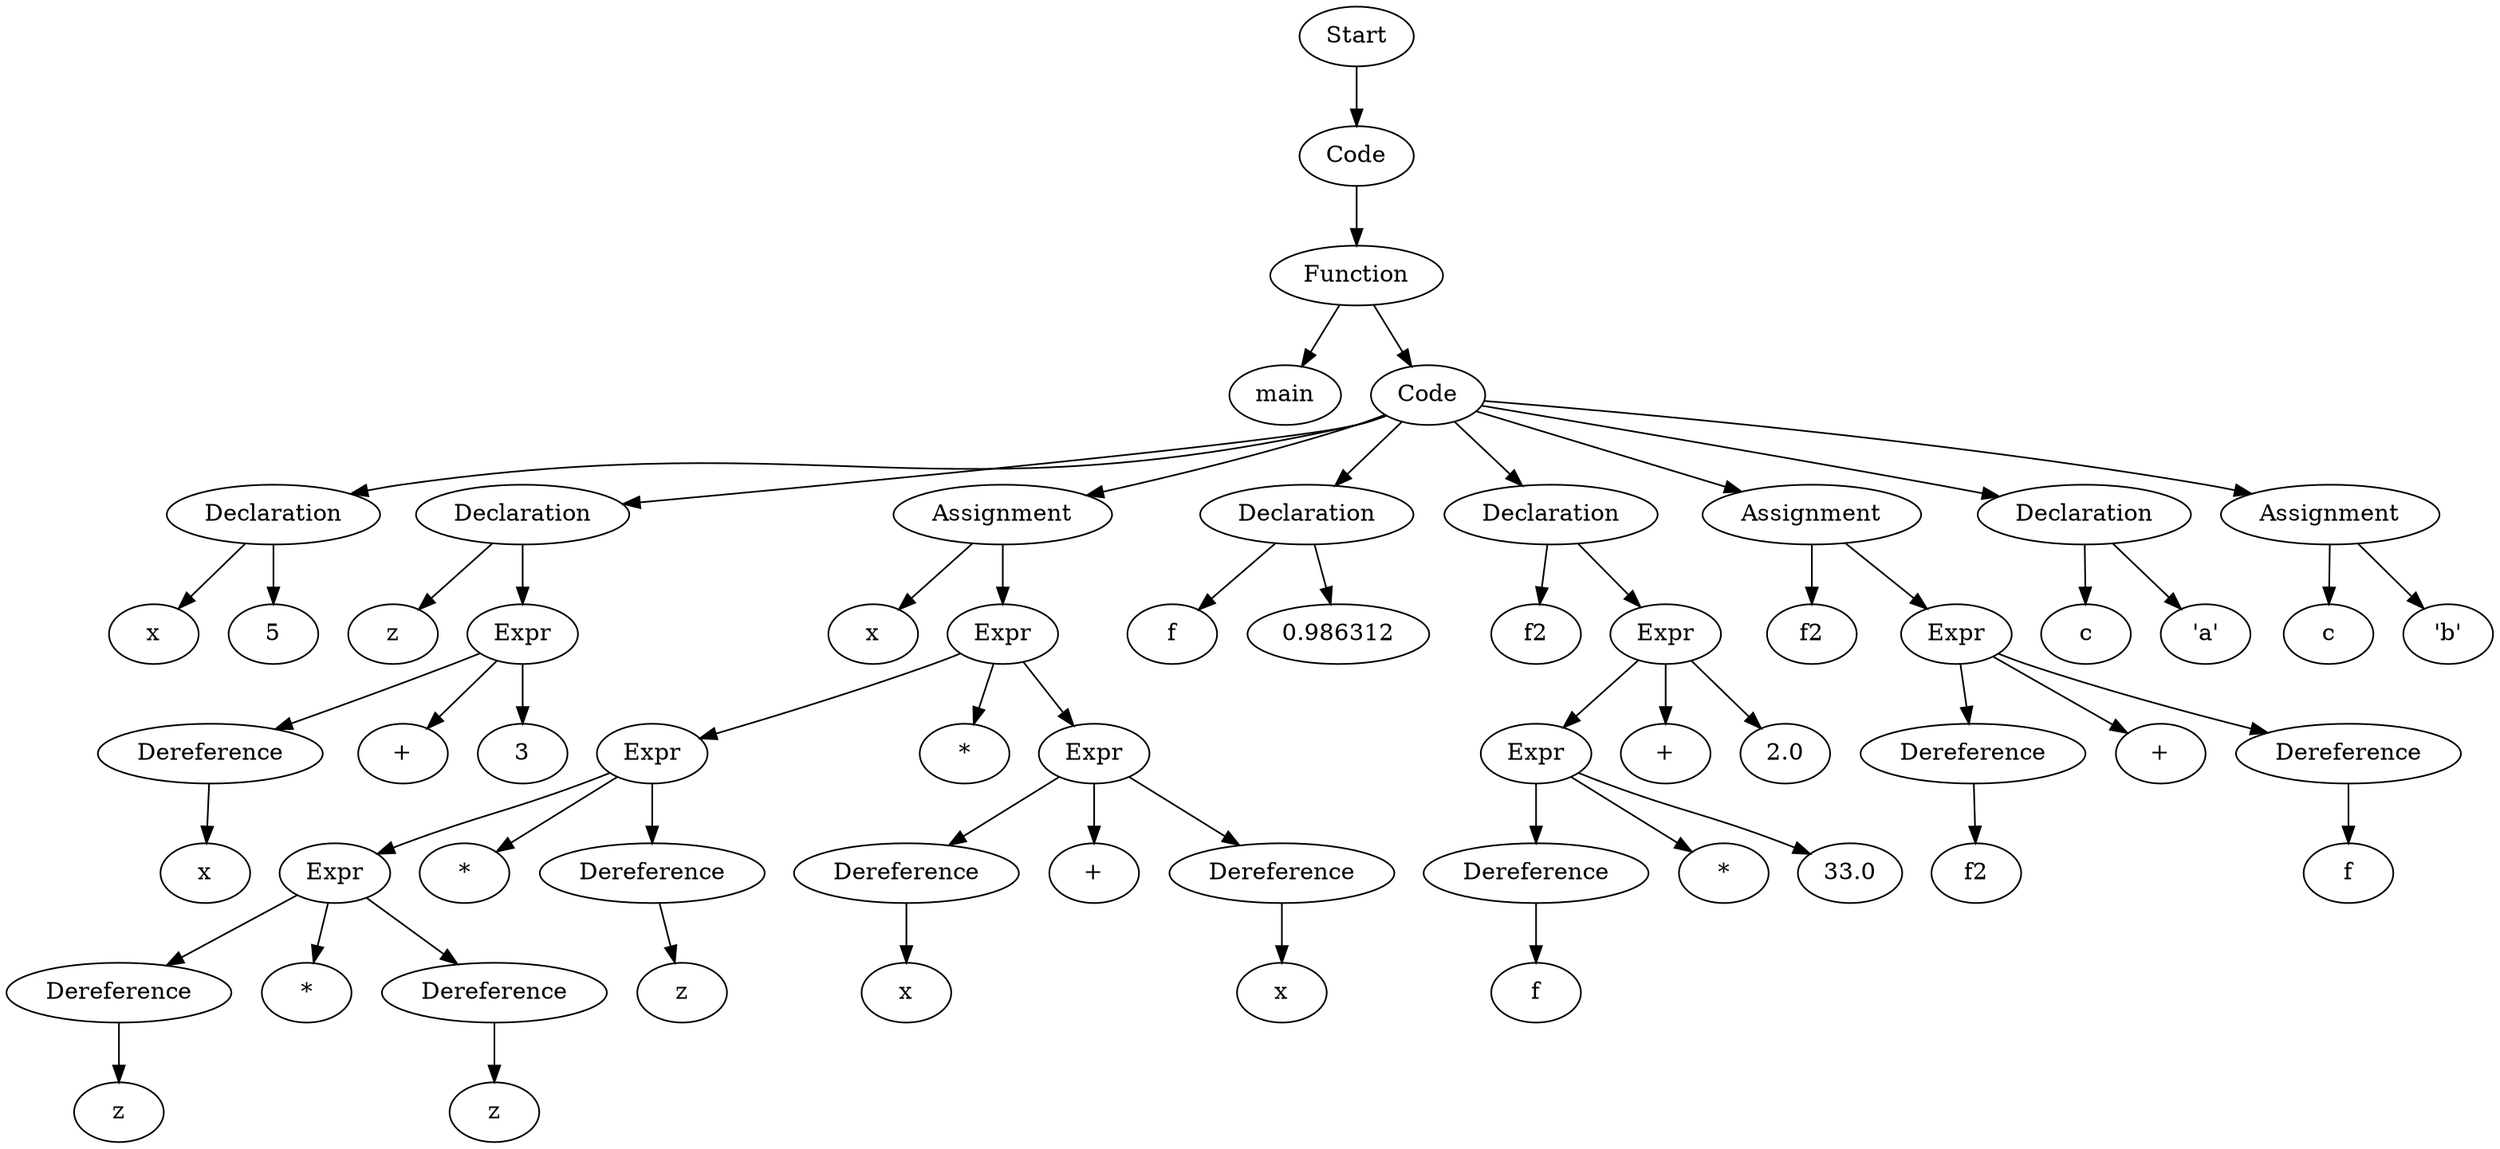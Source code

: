 digraph AST {
  "134272668362704" [label="Start"];
  "134272668362704" -> "134272668362560";
  "134272668362560" [label="Code"];
  "134272668362560" -> "134272668362224";
  "134272668362224" [label="Function"];
  "134272668362224" -> "134272668362512";
  "134272668362224" -> "134272668359968";
  "134272668362512" [label="main"];
  "134272668359968" [label="Code"];
  "134272668359968" -> "134272668362272";
  "134272668359968" -> "134272668354064";
  "134272668359968" -> "134272668356512";
  "134272668359968" -> "134272668366064";
  "134272668359968" -> "134272668357808";
  "134272668359968" -> "134272668356032";
  "134272668359968" -> "134272668352960";
  "134272668359968" -> "134272667733536";
  "134272668362272" [label="Declaration"];
  "134272668362272" -> "134272668358672";
  "134272668362272" -> "134272668360880";
  "134272668358672" [label="x"];
  "134272668360880" [label="5"];
  "134272668354064" [label="Declaration"];
  "134272668354064" -> "134272668354256";
  "134272668354064" -> "134272668359680";
  "134272668354256" [label="z"];
  "134272668359680" [label="Expr"];
  "134272668359680" -> "134272668360112";
  "134272668359680" -> "134272668289008";
  "134272668359680" -> "134272668364768";
  "134272668360112" [label="Dereference"];
  "134272668360112" -> "134272668291264";
  "134272668291264" [label="x"];
  "134272668289008" [label="+"];
  "134272668364768" [label="3"];
  "134272668356512" [label="Assignment"];
  "134272668356512" -> "134272668368080";
  "134272668356512" -> "134272668366448";
  "134272668368080" [label="x"];
  "134272668366448" [label="Expr"];
  "134272668366448" -> "134272668364432";
  "134272668366448" -> "134272668364624";
  "134272668366448" -> "134272668366352";
  "134272668364432" [label="Expr"];
  "134272668364432" -> "134272668365824";
  "134272668364432" -> "134272668365152";
  "134272668364432" -> "134272668367648";
  "134272668365824" [label="Expr"];
  "134272668365824" -> "134272668368032";
  "134272668365824" -> "134272668367264";
  "134272668365824" -> "134272668367744";
  "134272668368032" [label="Dereference"];
  "134272668368032" -> "134272668364576";
  "134272668364576" [label="z"];
  "134272668367264" [label="*"];
  "134272668367744" [label="Dereference"];
  "134272668367744" -> "134272668368176";
  "134272668368176" [label="z"];
  "134272668365152" [label="*"];
  "134272668367648" [label="Dereference"];
  "134272668367648" -> "134272668366544";
  "134272668366544" [label="z"];
  "134272668364624" [label="*"];
  "134272668366352" [label="Expr"];
  "134272668366352" -> "134272668359344";
  "134272668366352" -> "134272668368656";
  "134272668366352" -> "134272668367456";
  "134272668359344" [label="Dereference"];
  "134272668359344" -> "134272668368368";
  "134272668368368" [label="x"];
  "134272668368656" [label="+"];
  "134272668367456" [label="Dereference"];
  "134272668367456" -> "134272668358864";
  "134272668358864" [label="x"];
  "134272668366064" [label="Declaration"];
  "134272668366064" -> "134272668358480";
  "134272668366064" -> "134272668357712";
  "134272668358480" [label="f"];
  "134272668357712" [label="0.986312"];
  "134272668357808" [label="Declaration"];
  "134272668357808" -> "134272668353824";
  "134272668357808" -> "134272668356368";
  "134272668353824" [label="f2"];
  "134272668356368" [label="Expr"];
  "134272668356368" -> "134272668355984";
  "134272668356368" -> "134272668355744";
  "134272668356368" -> "134272668353776";
  "134272668355984" [label="Expr"];
  "134272668355984" -> "134272668366304";
  "134272668355984" -> "134272668361840";
  "134272668355984" -> "134272668354832";
  "134272668366304" [label="Dereference"];
  "134272668366304" -> "134272668355648";
  "134272668355648" [label="f"];
  "134272668361840" [label="*"];
  "134272668354832" [label="33.0"];
  "134272668355744" [label="+"];
  "134272668353776" [label="2.0"];
  "134272668356032" [label="Assignment"];
  "134272668356032" -> "134272668353680";
  "134272668356032" -> "134272668360928";
  "134272668353680" [label="f2"];
  "134272668360928" [label="Expr"];
  "134272668360928" -> "134272668366256";
  "134272668360928" -> "134272668352720";
  "134272668360928" -> "134272668357136";
  "134272668366256" [label="Dereference"];
  "134272668366256" -> "134272667746016";
  "134272667746016" [label="f2"];
  "134272668352720" [label="+"];
  "134272668357136" [label="Dereference"];
  "134272668357136" -> "134272667740400";
  "134272667740400" [label="f"];
  "134272668352960" [label="Declaration"];
  "134272668352960" -> "134272667738672";
  "134272668352960" -> "134272667736896";
  "134272667738672" [label="c"];
  "134272667736896" [label="'a'"];
  "134272667733536" [label="Assignment"];
  "134272667733536" -> "134272667735792";
  "134272667733536" -> "134272667733104";
  "134272667735792" [label="c"];
  "134272667733104" [label="'b'"];
}
